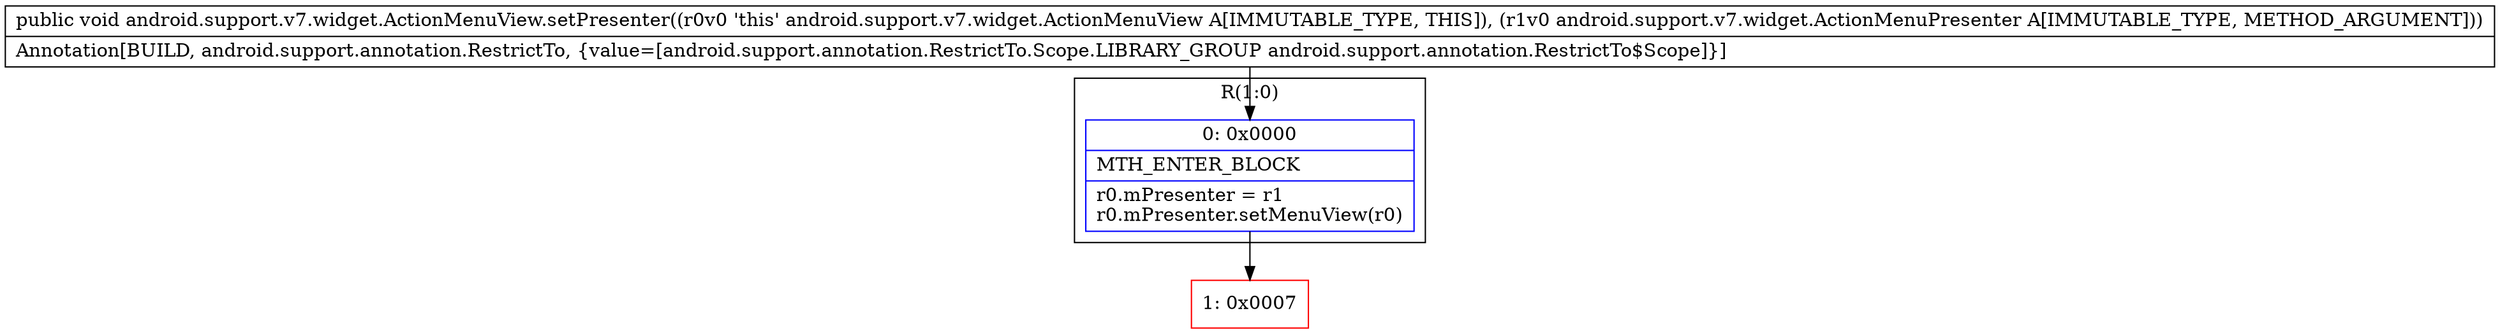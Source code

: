 digraph "CFG forandroid.support.v7.widget.ActionMenuView.setPresenter(Landroid\/support\/v7\/widget\/ActionMenuPresenter;)V" {
subgraph cluster_Region_1999745516 {
label = "R(1:0)";
node [shape=record,color=blue];
Node_0 [shape=record,label="{0\:\ 0x0000|MTH_ENTER_BLOCK\l|r0.mPresenter = r1\lr0.mPresenter.setMenuView(r0)\l}"];
}
Node_1 [shape=record,color=red,label="{1\:\ 0x0007}"];
MethodNode[shape=record,label="{public void android.support.v7.widget.ActionMenuView.setPresenter((r0v0 'this' android.support.v7.widget.ActionMenuView A[IMMUTABLE_TYPE, THIS]), (r1v0 android.support.v7.widget.ActionMenuPresenter A[IMMUTABLE_TYPE, METHOD_ARGUMENT]))  | Annotation[BUILD, android.support.annotation.RestrictTo, \{value=[android.support.annotation.RestrictTo.Scope.LIBRARY_GROUP android.support.annotation.RestrictTo$Scope]\}]\l}"];
MethodNode -> Node_0;
Node_0 -> Node_1;
}

